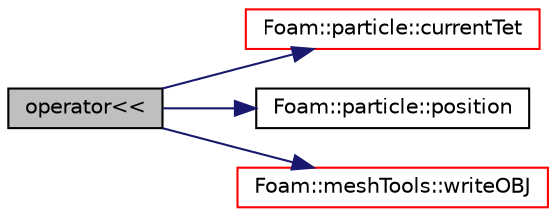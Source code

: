 digraph "operator&lt;&lt;"
{
  bgcolor="transparent";
  edge [fontname="Helvetica",fontsize="10",labelfontname="Helvetica",labelfontsize="10"];
  node [fontname="Helvetica",fontsize="10",shape=record];
  rankdir="LR";
  Node8254 [label="operator\<\<",height=0.2,width=0.4,color="black", fillcolor="grey75", style="filled", fontcolor="black"];
  Node8254 -> Node8255 [color="midnightblue",fontsize="10",style="solid",fontname="Helvetica"];
  Node8255 [label="Foam::particle::currentTet",height=0.2,width=0.4,color="red",URL="$a24721.html#a92dfe2573db5f1757b382eb60ee35c4e",tooltip="Return the geometry of the current tet that the. "];
  Node8254 -> Node8323 [color="midnightblue",fontsize="10",style="solid",fontname="Helvetica"];
  Node8323 [label="Foam::particle::position",height=0.2,width=0.4,color="black",URL="$a24721.html#aec20ad6ba1a80369ac11240fe4b9360e",tooltip="Return current particle position. "];
  Node8254 -> Node8324 [color="midnightblue",fontsize="10",style="solid",fontname="Helvetica"];
  Node8324 [label="Foam::meshTools::writeOBJ",height=0.2,width=0.4,color="red",URL="$a21883.html#afd76c6ccc8ee4a5957f0232218167c17",tooltip="Write obj representation of point. "];
}
